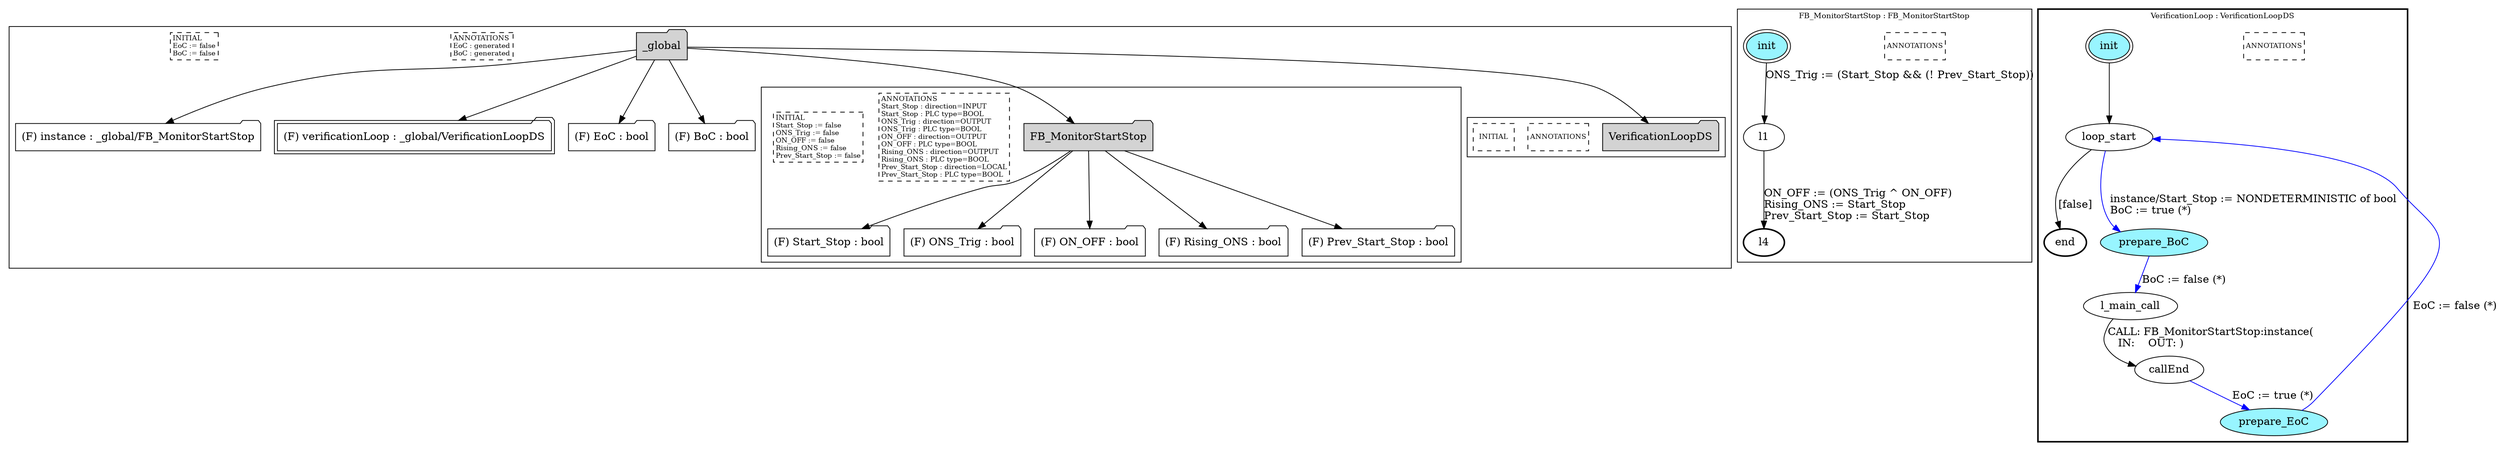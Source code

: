 digraph G {
	subgraph cluster__global79488555 {
		node [shape="folder", style="filled"];
		//label="_global";
		_global79488555 [label="_global"];
		_global79488555 -> instance1421940560;
		instance1421940560 [label = "(F) instance : _global/FB_MonitorStartStop", fillcolor="white" ];
		_global79488555 -> verificationLoop578458429;
		verificationLoop578458429 [label = "(F) verificationLoop : _global/VerificationLoopDS", fillcolor="white" , peripheries=2];
		_global79488555 -> EoC1980153091;
		EoC1980153091 [label = "(F) EoC : bool", fillcolor="white" ];
		_global79488555 -> BoC1923590735;
		BoC1923590735 [label = "(F) BoC : bool", fillcolor="white" ];
		_global79488555 -> FB_MonitorStartStop2079332573;
		subgraph cluster_FB_MonitorStartStop2079332573 {
			node [shape="folder", style="filled"];
			//label="FB_MonitorStartStop";
			FB_MonitorStartStop2079332573 [label="FB_MonitorStartStop"];
			FB_MonitorStartStop2079332573 -> Start_Stop540399195;
			Start_Stop540399195 [label = "(F) Start_Stop : bool", fillcolor="white" ];
			FB_MonitorStartStop2079332573 -> ONS_Trig528372433;
			ONS_Trig528372433 [label = "(F) ONS_Trig : bool", fillcolor="white" ];
			FB_MonitorStartStop2079332573 -> ON_OFF234988139;
			ON_OFF234988139 [label = "(F) ON_OFF : bool", fillcolor="white" ];
			FB_MonitorStartStop2079332573 -> Rising_ONS592655690;
			Rising_ONS592655690 [label = "(F) Rising_ONS : bool", fillcolor="white" ];
			FB_MonitorStartStop2079332573 -> Prev_Start_Stop1311933430;
			Prev_Start_Stop1311933430 [label = "(F) Prev_Start_Stop : bool", fillcolor="white" ];
			
			annotations_pseudonode_FB_MonitorStartStop2079332573 [
				label="ANNOTATIONS\lStart_Stop : direction=INPUT\lStart_Stop : PLC type=BOOL\lONS_Trig : direction=OUTPUT\lONS_Trig : PLC type=BOOL\lON_OFF : direction=OUTPUT\lON_OFF : PLC type=BOOL\lRising_ONS : direction=OUTPUT\lRising_ONS : PLC type=BOOL\lPrev_Start_Stop : direction=LOCAL\lPrev_Start_Stop : PLC type=BOOL\l",
				fontsize=9, margin="0.04,0.04", fillcolor="white", shape="rectangle", style="dashed"];
			initamt_pseudonode_FB_MonitorStartStop2079332573 [
				label="INITIAL\lStart_Stop := false\lONS_Trig := false\lON_OFF := false\lRising_ONS := false\lPrev_Start_Stop := false\l",
				fontsize=9, margin="0.04,0.04", fillcolor="lightyellow", shape="rectangle", style="dashed"];
		}
		_global79488555 -> VerificationLoopDS448843184;
		subgraph cluster_VerificationLoopDS448843184 {
			node [shape="folder", style="filled"];
			//label="VerificationLoopDS";
			VerificationLoopDS448843184 [label="VerificationLoopDS"];
			
			annotations_pseudonode_VerificationLoopDS448843184 [
				label="ANNOTATIONS",
				fontsize=9, margin="0.04,0.04", fillcolor="white", shape="rectangle", style="dashed"];
			initamt_pseudonode_VerificationLoopDS448843184 [
				label="INITIAL",
				fontsize=9, margin="0.04,0.04", fillcolor="lightyellow", shape="rectangle", style="dashed"];
		}
		
		annotations_pseudonode__global79488555 [
			label="ANNOTATIONS\lEoC : generated\lBoC : generated\l",
			fontsize=9, margin="0.04,0.04", fillcolor="white", shape="rectangle", style="dashed"];
		initamt_pseudonode__global79488555 [
			label="INITIAL\lEoC := false\lBoC := false\l",
			fontsize=9, margin="0.04,0.04", fillcolor="lightyellow", shape="rectangle", style="dashed"];
	}
	subgraph clusterFB_MonitorStartStop {
		node [style="filled"];
		color="black";
		fontsize=10;
		ranksep=0.4;
		
		label="FB_MonitorStartStop : FB_MonitorStartStop";
		
		annotations_pseudonode_FB_MonitorStartStop [
			label="ANNOTATIONS",
			fontsize=9, margin="0.04,0.04", fillcolor="white", shape="rectangle", style="dashed"];
		
		init_FB_MonitorStartStop [label="init", color="black", fillcolor="cadetblue1", peripheries=2, shape="ellipse"];
		l1_FB_MonitorStartStop [label="l1", color="black", fillcolor="white", shape="ellipse"];
		l4_FB_MonitorStartStop [label="l4", color="black", fillcolor="white", style=bold, shape="ellipse"];
		init_FB_MonitorStartStop -> l1_FB_MonitorStartStop [color="black", label="ONS_Trig := (Start_Stop && (! Prev_Start_Stop))"];
		l1_FB_MonitorStartStop -> l4_FB_MonitorStartStop [color="black", label="ON_OFF := (ONS_Trig ^ ON_OFF)\lRising_ONS := Start_Stop\lPrev_Start_Stop := Start_Stop\l"];
	}
	subgraph clusterVerificationLoop {
		node [style="filled"];
		style=bold;
		color="black";
		fontsize=10;
		ranksep=0.4;
		
		label="VerificationLoop : VerificationLoopDS";
		
		annotations_pseudonode_VerificationLoop [
			label="ANNOTATIONS",
			fontsize=9, margin="0.04,0.04", fillcolor="white", shape="rectangle", style="dashed"];
		
		init_VerificationLoop [label="init", color="black", fillcolor="cadetblue1", peripheries=2, shape="ellipse"];
		end_VerificationLoop [label="end", color="black", fillcolor="cadetblue1", style=bold, shape="ellipse"];
		loop_start_VerificationLoop [label="loop_start", color="black", fillcolor="white", shape="ellipse"];
		prepare_BoC_VerificationLoop [label="prepare_BoC", color="black", fillcolor="cadetblue1", shape="ellipse"];
		l_main_call_VerificationLoop [label="l_main_call", color="black", fillcolor="white", shape="ellipse"];
		callEnd_VerificationLoop [label="callEnd", color="black", fillcolor="white", shape="ellipse"];
		prepare_EoC_VerificationLoop [label="prepare_EoC", color="black", fillcolor="cadetblue1", shape="ellipse"];
		init_VerificationLoop -> loop_start_VerificationLoop [color="black", label=""];
		loop_start_VerificationLoop -> prepare_BoC_VerificationLoop [color="blue", label="instance/Start_Stop := NONDETERMINISTIC of bool\lBoC := true (*)\l"];
		prepare_BoC_VerificationLoop -> l_main_call_VerificationLoop [color="blue", label="BoC := false (*)"];
		l_main_call_VerificationLoop -> callEnd_VerificationLoop [color="black", label="CALL: FB_MonitorStartStop:instance(\l   IN:    OUT: )\l"];
		callEnd_VerificationLoop -> prepare_EoC_VerificationLoop [color="blue", label="EoC := true (*)"];
		prepare_EoC_VerificationLoop -> loop_start_VerificationLoop [color="blue", label="EoC := false (*)"];
		loop_start_VerificationLoop -> end_VerificationLoop [color="black", label="[false]"];
	}
}


